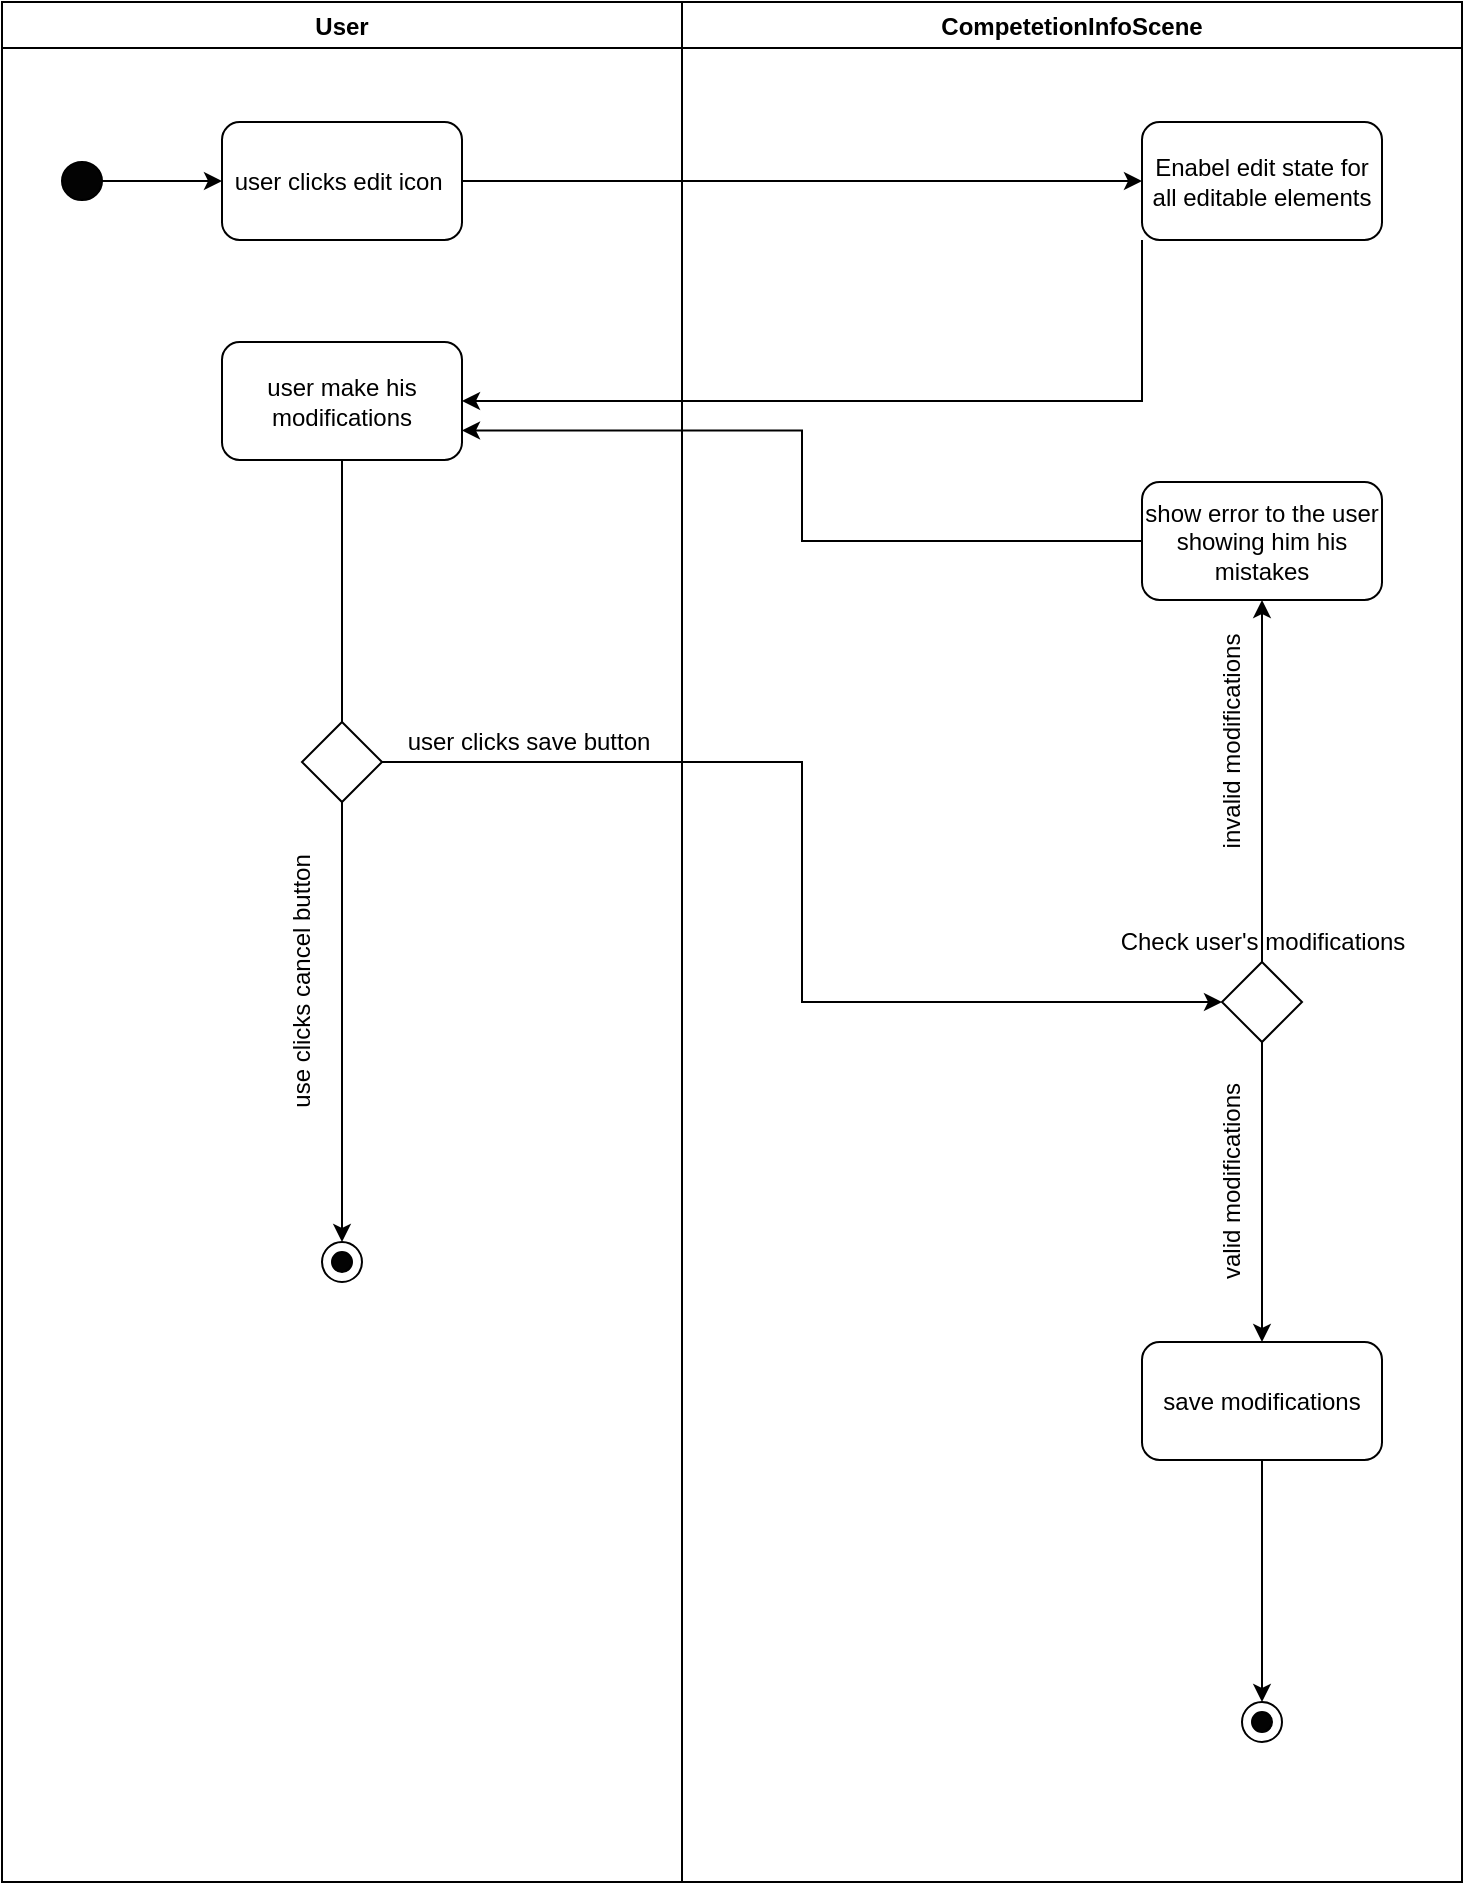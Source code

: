 <mxfile version="15.8.6" type="device"><diagram id="E4cStT23gxWADbo63qsf" name="Page-1"><mxGraphModel dx="1113" dy="664" grid="1" gridSize="10" guides="1" tooltips="1" connect="1" arrows="1" fold="1" page="1" pageScale="1" pageWidth="827" pageHeight="1169" math="0" shadow="0"><root><mxCell id="0"/><mxCell id="1" parent="0"/><mxCell id="WyHv9BwFVUN4iUNKtVI6-1" value="User" style="swimlane;fontSize=12;fontColor=default;fillColor=#FFFFFF;" vertex="1" parent="1"><mxGeometry x="150" y="80" width="340" height="940" as="geometry"/></mxCell><mxCell id="WyHv9BwFVUN4iUNKtVI6-2" value="user clicks edit icon&amp;nbsp;" style="rounded=1;whiteSpace=wrap;html=1;fontSize=12;" vertex="1" parent="WyHv9BwFVUN4iUNKtVI6-1"><mxGeometry x="110" y="60" width="120" height="59" as="geometry"/></mxCell><mxCell id="WyHv9BwFVUN4iUNKtVI6-4" style="edgeStyle=orthogonalEdgeStyle;rounded=0;orthogonalLoop=1;jettySize=auto;html=1;entryX=0;entryY=0.5;entryDx=0;entryDy=0;" edge="1" parent="WyHv9BwFVUN4iUNKtVI6-1" source="WyHv9BwFVUN4iUNKtVI6-3" target="WyHv9BwFVUN4iUNKtVI6-2"><mxGeometry relative="1" as="geometry"/></mxCell><mxCell id="WyHv9BwFVUN4iUNKtVI6-3" value="" style="ellipse;whiteSpace=wrap;html=1;aspect=fixed;fillColor=#030303;" vertex="1" parent="WyHv9BwFVUN4iUNKtVI6-1"><mxGeometry x="30" y="80" width="20" height="19" as="geometry"/></mxCell><mxCell id="WyHv9BwFVUN4iUNKtVI6-18" value="user make his modifications" style="rounded=1;whiteSpace=wrap;html=1;fontSize=12;" vertex="1" parent="WyHv9BwFVUN4iUNKtVI6-1"><mxGeometry x="110" y="170" width="120" height="59" as="geometry"/></mxCell><mxCell id="WyHv9BwFVUN4iUNKtVI6-21" style="edgeStyle=orthogonalEdgeStyle;rounded=0;orthogonalLoop=1;jettySize=auto;html=1;startArrow=none;" edge="1" parent="WyHv9BwFVUN4iUNKtVI6-1" source="WyHv9BwFVUN4iUNKtVI6-34"><mxGeometry relative="1" as="geometry"><mxPoint x="170" y="620" as="targetPoint"/><Array as="points"/></mxGeometry></mxCell><mxCell id="WyHv9BwFVUN4iUNKtVI6-34" value="" style="rhombus;whiteSpace=wrap;html=1;fontSize=12;fontColor=default;fillColor=#FFFFFF;" vertex="1" parent="WyHv9BwFVUN4iUNKtVI6-1"><mxGeometry x="150" y="360" width="40" height="40" as="geometry"/></mxCell><mxCell id="WyHv9BwFVUN4iUNKtVI6-35" value="" style="edgeStyle=orthogonalEdgeStyle;rounded=0;orthogonalLoop=1;jettySize=auto;html=1;entryX=0.5;entryY=0;entryDx=0;entryDy=0;endArrow=none;" edge="1" parent="WyHv9BwFVUN4iUNKtVI6-1" source="WyHv9BwFVUN4iUNKtVI6-18" target="WyHv9BwFVUN4iUNKtVI6-34"><mxGeometry relative="1" as="geometry"><mxPoint x="320" y="309" as="sourcePoint"/><mxPoint x="320" y="550.5" as="targetPoint"/><Array as="points"/></mxGeometry></mxCell><mxCell id="WyHv9BwFVUN4iUNKtVI6-36" value="user clicks save button" style="text;html=1;align=center;verticalAlign=middle;resizable=0;points=[];autosize=1;strokeColor=none;fillColor=none;" vertex="1" parent="WyHv9BwFVUN4iUNKtVI6-1"><mxGeometry x="193" y="360" width="140" height="20" as="geometry"/></mxCell><mxCell id="WyHv9BwFVUN4iUNKtVI6-42" value="use clicks cancel button" style="text;html=1;align=center;verticalAlign=middle;resizable=0;points=[];autosize=1;strokeColor=none;fillColor=none;rotation=-90;" vertex="1" parent="WyHv9BwFVUN4iUNKtVI6-1"><mxGeometry x="80" y="480" width="140" height="20" as="geometry"/></mxCell><mxCell id="WyHv9BwFVUN4iUNKtVI6-44" value="" style="ellipse;whiteSpace=wrap;html=1;aspect=fixed;fontSize=12;fontColor=default;fillColor=#FFFFFF;" vertex="1" parent="WyHv9BwFVUN4iUNKtVI6-1"><mxGeometry x="160" y="620" width="20" height="20" as="geometry"/></mxCell><mxCell id="WyHv9BwFVUN4iUNKtVI6-45" value="" style="ellipse;whiteSpace=wrap;html=1;aspect=fixed;fontSize=12;fontColor=default;fillColor=#030303;" vertex="1" parent="WyHv9BwFVUN4iUNKtVI6-1"><mxGeometry x="165" y="625" width="10" height="10" as="geometry"/></mxCell><mxCell id="WyHv9BwFVUN4iUNKtVI6-5" value="CompetetionInfoScene" style="swimlane;fontSize=12;fontColor=default;fillColor=#FFFFFF;" vertex="1" parent="1"><mxGeometry x="490" y="80" width="390" height="940" as="geometry"/></mxCell><mxCell id="WyHv9BwFVUN4iUNKtVI6-16" value="Enabel edit state for all editable elements" style="rounded=1;whiteSpace=wrap;html=1;fontSize=12;" vertex="1" parent="WyHv9BwFVUN4iUNKtVI6-5"><mxGeometry x="230" y="60" width="120" height="59" as="geometry"/></mxCell><mxCell id="WyHv9BwFVUN4iUNKtVI6-28" style="edgeStyle=orthogonalEdgeStyle;rounded=0;orthogonalLoop=1;jettySize=auto;html=1;" edge="1" parent="WyHv9BwFVUN4iUNKtVI6-5" source="WyHv9BwFVUN4iUNKtVI6-25" target="WyHv9BwFVUN4iUNKtVI6-27"><mxGeometry relative="1" as="geometry"/></mxCell><mxCell id="WyHv9BwFVUN4iUNKtVI6-31" style="edgeStyle=orthogonalEdgeStyle;rounded=0;orthogonalLoop=1;jettySize=auto;html=1;entryX=0.5;entryY=1;entryDx=0;entryDy=0;" edge="1" parent="WyHv9BwFVUN4iUNKtVI6-5" source="WyHv9BwFVUN4iUNKtVI6-25" target="WyHv9BwFVUN4iUNKtVI6-30"><mxGeometry relative="1" as="geometry"/></mxCell><mxCell id="WyHv9BwFVUN4iUNKtVI6-25" value="" style="rhombus;whiteSpace=wrap;html=1;fontSize=12;fontColor=default;fillColor=#FFFFFF;" vertex="1" parent="WyHv9BwFVUN4iUNKtVI6-5"><mxGeometry x="270" y="480" width="40" height="40" as="geometry"/></mxCell><mxCell id="WyHv9BwFVUN4iUNKtVI6-26" value="Check user's modifications" style="text;html=1;align=center;verticalAlign=middle;resizable=0;points=[];autosize=1;strokeColor=none;fillColor=none;" vertex="1" parent="WyHv9BwFVUN4iUNKtVI6-5"><mxGeometry x="210" y="460" width="160" height="20" as="geometry"/></mxCell><mxCell id="WyHv9BwFVUN4iUNKtVI6-27" value="save modifications" style="rounded=1;whiteSpace=wrap;html=1;fontSize=12;" vertex="1" parent="WyHv9BwFVUN4iUNKtVI6-5"><mxGeometry x="230" y="670" width="120" height="59" as="geometry"/></mxCell><mxCell id="WyHv9BwFVUN4iUNKtVI6-29" value="valid modifications" style="text;html=1;align=center;verticalAlign=middle;resizable=0;points=[];autosize=1;strokeColor=none;fillColor=none;rotation=-90;" vertex="1" parent="WyHv9BwFVUN4iUNKtVI6-5"><mxGeometry x="220" y="580" width="110" height="20" as="geometry"/></mxCell><mxCell id="WyHv9BwFVUN4iUNKtVI6-30" value="show error to the user showing him his mistakes" style="rounded=1;whiteSpace=wrap;html=1;fontSize=12;" vertex="1" parent="WyHv9BwFVUN4iUNKtVI6-5"><mxGeometry x="230" y="240" width="120" height="59" as="geometry"/></mxCell><mxCell id="WyHv9BwFVUN4iUNKtVI6-32" value="invalid modifications" style="text;html=1;align=center;verticalAlign=middle;resizable=0;points=[];autosize=1;strokeColor=none;fillColor=none;rotation=-90;" vertex="1" parent="WyHv9BwFVUN4iUNKtVI6-5"><mxGeometry x="215" y="360" width="120" height="20" as="geometry"/></mxCell><mxCell id="WyHv9BwFVUN4iUNKtVI6-46" value="" style="ellipse;whiteSpace=wrap;html=1;aspect=fixed;fontSize=12;fontColor=default;fillColor=#FFFFFF;" vertex="1" parent="WyHv9BwFVUN4iUNKtVI6-5"><mxGeometry x="280" y="850" width="20" height="20" as="geometry"/></mxCell><mxCell id="WyHv9BwFVUN4iUNKtVI6-47" value="" style="ellipse;whiteSpace=wrap;html=1;aspect=fixed;fontSize=12;fontColor=default;fillColor=#030303;" vertex="1" parent="WyHv9BwFVUN4iUNKtVI6-5"><mxGeometry x="285" y="855" width="10" height="10" as="geometry"/></mxCell><mxCell id="WyHv9BwFVUN4iUNKtVI6-17" style="edgeStyle=orthogonalEdgeStyle;rounded=0;orthogonalLoop=1;jettySize=auto;html=1;entryX=0;entryY=0.5;entryDx=0;entryDy=0;" edge="1" parent="1" source="WyHv9BwFVUN4iUNKtVI6-2" target="WyHv9BwFVUN4iUNKtVI6-16"><mxGeometry relative="1" as="geometry"/></mxCell><mxCell id="WyHv9BwFVUN4iUNKtVI6-19" style="edgeStyle=orthogonalEdgeStyle;rounded=0;orthogonalLoop=1;jettySize=auto;html=1;entryX=1;entryY=0.5;entryDx=0;entryDy=0;" edge="1" parent="1" source="WyHv9BwFVUN4iUNKtVI6-16" target="WyHv9BwFVUN4iUNKtVI6-18"><mxGeometry relative="1" as="geometry"><Array as="points"><mxPoint x="720" y="280"/></Array></mxGeometry></mxCell><mxCell id="WyHv9BwFVUN4iUNKtVI6-24" style="edgeStyle=orthogonalEdgeStyle;rounded=0;orthogonalLoop=1;jettySize=auto;html=1;entryX=0;entryY=0.5;entryDx=0;entryDy=0;exitX=1;exitY=0.5;exitDx=0;exitDy=0;" edge="1" parent="1" source="WyHv9BwFVUN4iUNKtVI6-34" target="WyHv9BwFVUN4iUNKtVI6-25"><mxGeometry relative="1" as="geometry"><mxPoint x="380" y="599.5" as="sourcePoint"/><mxPoint x="710.0" y="449.5" as="targetPoint"/></mxGeometry></mxCell><mxCell id="WyHv9BwFVUN4iUNKtVI6-33" style="edgeStyle=orthogonalEdgeStyle;rounded=0;orthogonalLoop=1;jettySize=auto;html=1;entryX=1;entryY=0.75;entryDx=0;entryDy=0;" edge="1" parent="1" source="WyHv9BwFVUN4iUNKtVI6-30" target="WyHv9BwFVUN4iUNKtVI6-18"><mxGeometry relative="1" as="geometry"/></mxCell><mxCell id="WyHv9BwFVUN4iUNKtVI6-43" style="edgeStyle=orthogonalEdgeStyle;rounded=0;orthogonalLoop=1;jettySize=auto;html=1;" edge="1" parent="1" source="WyHv9BwFVUN4iUNKtVI6-27"><mxGeometry relative="1" as="geometry"><mxPoint x="780" y="930.0" as="targetPoint"/></mxGeometry></mxCell></root></mxGraphModel></diagram></mxfile>